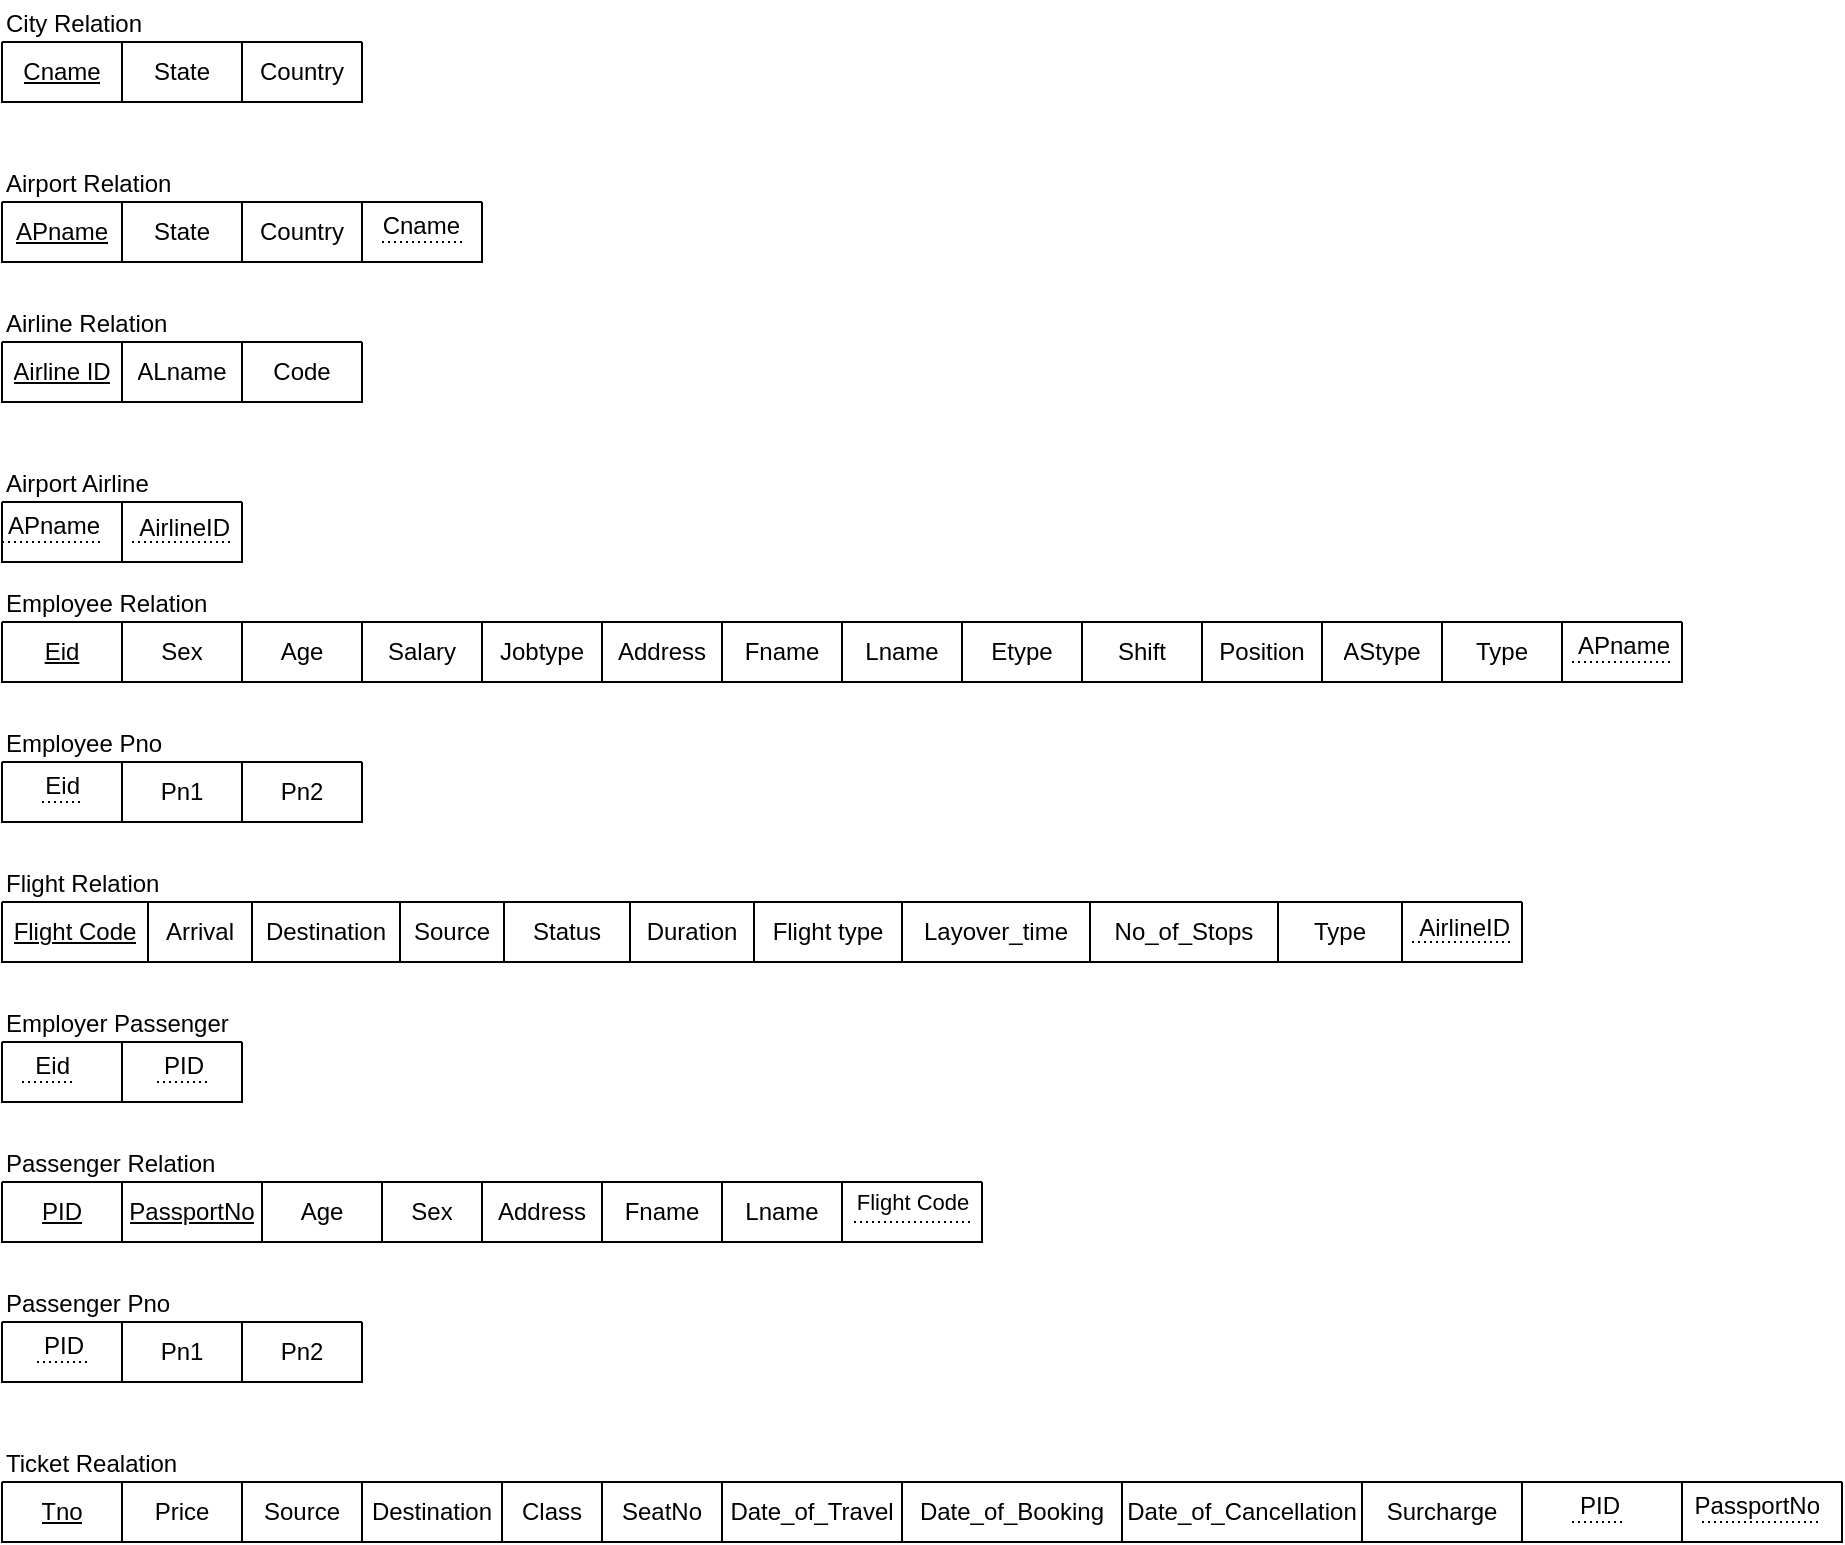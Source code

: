 <mxfile version="25.0.1">
  <diagram name="Page-1" id="RGT0UWQ2K8Zj7YAUgwGY">
    <mxGraphModel dx="787" dy="508" grid="1" gridSize="10" guides="1" tooltips="1" connect="1" arrows="1" fold="1" page="1" pageScale="1" pageWidth="1700" pageHeight="1100" math="0" shadow="0">
      <root>
        <mxCell id="0" />
        <mxCell id="1" parent="0" />
        <mxCell id="I8GjuqWo_tKD1h4LxUAl-1" value="City Relation" style="shape=table;startSize=20;container=1;collapsible=0;childLayout=tableLayout;align=left;strokeWidth=1;perimeterSpacing=0;arcSize=15;swimlaneHead=0;" parent="1" vertex="1">
          <mxGeometry x="40" y="40" width="180" height="50" as="geometry" />
        </mxCell>
        <mxCell id="I8GjuqWo_tKD1h4LxUAl-2" value="" style="shape=tableRow;horizontal=0;startSize=0;swimlaneHead=0;swimlaneBody=0;strokeColor=inherit;top=0;left=0;bottom=0;right=0;collapsible=0;dropTarget=0;fillColor=none;points=[[0,0.5],[1,0.5]];portConstraint=eastwest;" parent="I8GjuqWo_tKD1h4LxUAl-1" vertex="1">
          <mxGeometry y="20" width="180" height="30" as="geometry" />
        </mxCell>
        <mxCell id="I8GjuqWo_tKD1h4LxUAl-3" value="&lt;u&gt;Cname&lt;/u&gt;" style="shape=partialRectangle;html=1;whiteSpace=wrap;connectable=0;strokeColor=inherit;overflow=hidden;fillColor=none;top=0;left=0;bottom=0;right=0;pointerEvents=1;" parent="I8GjuqWo_tKD1h4LxUAl-2" vertex="1">
          <mxGeometry width="60" height="30" as="geometry">
            <mxRectangle width="60" height="30" as="alternateBounds" />
          </mxGeometry>
        </mxCell>
        <mxCell id="I8GjuqWo_tKD1h4LxUAl-4" value="State" style="shape=partialRectangle;html=1;whiteSpace=wrap;connectable=0;strokeColor=inherit;overflow=hidden;fillColor=none;top=0;left=0;bottom=0;right=0;pointerEvents=1;" parent="I8GjuqWo_tKD1h4LxUAl-2" vertex="1">
          <mxGeometry x="60" width="60" height="30" as="geometry">
            <mxRectangle width="60" height="30" as="alternateBounds" />
          </mxGeometry>
        </mxCell>
        <mxCell id="I8GjuqWo_tKD1h4LxUAl-5" value="Country" style="shape=partialRectangle;html=1;whiteSpace=wrap;connectable=0;strokeColor=inherit;overflow=hidden;fillColor=none;top=0;left=0;bottom=0;right=0;pointerEvents=1;" parent="I8GjuqWo_tKD1h4LxUAl-2" vertex="1">
          <mxGeometry x="120" width="60" height="30" as="geometry">
            <mxRectangle width="60" height="30" as="alternateBounds" />
          </mxGeometry>
        </mxCell>
        <mxCell id="I8GjuqWo_tKD1h4LxUAl-6" value="Airport Relation" style="shape=table;startSize=20;container=1;collapsible=0;childLayout=tableLayout;align=left;strokeWidth=1;perimeterSpacing=0;arcSize=15;swimlaneHead=0;" parent="1" vertex="1">
          <mxGeometry x="40" y="120" width="240" height="50" as="geometry" />
        </mxCell>
        <mxCell id="I8GjuqWo_tKD1h4LxUAl-7" value="" style="shape=tableRow;horizontal=0;startSize=0;swimlaneHead=0;swimlaneBody=0;strokeColor=inherit;top=0;left=0;bottom=0;right=0;collapsible=0;dropTarget=0;fillColor=none;points=[[0,0.5],[1,0.5]];portConstraint=eastwest;" parent="I8GjuqWo_tKD1h4LxUAl-6" vertex="1">
          <mxGeometry y="20" width="240" height="30" as="geometry" />
        </mxCell>
        <mxCell id="I8GjuqWo_tKD1h4LxUAl-8" value="&lt;u&gt;APname&lt;/u&gt;" style="shape=partialRectangle;html=1;whiteSpace=wrap;connectable=0;strokeColor=inherit;overflow=hidden;fillColor=none;top=0;left=0;bottom=0;right=0;pointerEvents=1;" parent="I8GjuqWo_tKD1h4LxUAl-7" vertex="1">
          <mxGeometry width="60" height="30" as="geometry">
            <mxRectangle width="60" height="30" as="alternateBounds" />
          </mxGeometry>
        </mxCell>
        <mxCell id="I8GjuqWo_tKD1h4LxUAl-9" value="State" style="shape=partialRectangle;html=1;whiteSpace=wrap;connectable=0;strokeColor=inherit;overflow=hidden;fillColor=none;top=0;left=0;bottom=0;right=0;pointerEvents=1;" parent="I8GjuqWo_tKD1h4LxUAl-7" vertex="1">
          <mxGeometry x="60" width="60" height="30" as="geometry">
            <mxRectangle width="60" height="30" as="alternateBounds" />
          </mxGeometry>
        </mxCell>
        <mxCell id="I8GjuqWo_tKD1h4LxUAl-10" value="Country" style="shape=partialRectangle;html=1;whiteSpace=wrap;connectable=0;strokeColor=inherit;overflow=hidden;fillColor=none;top=0;left=0;bottom=0;right=0;pointerEvents=1;" parent="I8GjuqWo_tKD1h4LxUAl-7" vertex="1">
          <mxGeometry x="120" width="60" height="30" as="geometry">
            <mxRectangle width="60" height="30" as="alternateBounds" />
          </mxGeometry>
        </mxCell>
        <mxCell id="I8GjuqWo_tKD1h4LxUAl-11" value="" style="shape=partialRectangle;html=1;whiteSpace=wrap;connectable=0;strokeColor=inherit;overflow=hidden;fillColor=none;top=0;left=0;bottom=0;right=0;pointerEvents=1;" parent="I8GjuqWo_tKD1h4LxUAl-7" vertex="1">
          <mxGeometry x="180" width="60" height="30" as="geometry">
            <mxRectangle width="60" height="30" as="alternateBounds" />
          </mxGeometry>
        </mxCell>
        <mxCell id="I8GjuqWo_tKD1h4LxUAl-21" value="Airline Relation" style="shape=table;startSize=20;container=1;collapsible=0;childLayout=tableLayout;align=left;strokeWidth=1;perimeterSpacing=0;arcSize=15;swimlaneHead=0;" parent="1" vertex="1">
          <mxGeometry x="40" y="190" width="180" height="50" as="geometry" />
        </mxCell>
        <mxCell id="I8GjuqWo_tKD1h4LxUAl-22" value="" style="shape=tableRow;horizontal=0;startSize=0;swimlaneHead=0;swimlaneBody=0;strokeColor=inherit;top=0;left=0;bottom=0;right=0;collapsible=0;dropTarget=0;fillColor=none;points=[[0,0.5],[1,0.5]];portConstraint=eastwest;" parent="I8GjuqWo_tKD1h4LxUAl-21" vertex="1">
          <mxGeometry y="20" width="180" height="30" as="geometry" />
        </mxCell>
        <mxCell id="I8GjuqWo_tKD1h4LxUAl-23" value="&lt;u&gt;Airline ID&lt;/u&gt;" style="shape=partialRectangle;html=1;whiteSpace=wrap;connectable=0;strokeColor=inherit;overflow=hidden;fillColor=none;top=0;left=0;bottom=0;right=0;pointerEvents=1;" parent="I8GjuqWo_tKD1h4LxUAl-22" vertex="1">
          <mxGeometry width="60" height="30" as="geometry">
            <mxRectangle width="60" height="30" as="alternateBounds" />
          </mxGeometry>
        </mxCell>
        <mxCell id="I8GjuqWo_tKD1h4LxUAl-24" value="ALname" style="shape=partialRectangle;html=1;whiteSpace=wrap;connectable=0;strokeColor=inherit;overflow=hidden;fillColor=none;top=0;left=0;bottom=0;right=0;pointerEvents=1;" parent="I8GjuqWo_tKD1h4LxUAl-22" vertex="1">
          <mxGeometry x="60" width="60" height="30" as="geometry">
            <mxRectangle width="60" height="30" as="alternateBounds" />
          </mxGeometry>
        </mxCell>
        <mxCell id="I8GjuqWo_tKD1h4LxUAl-25" value="Code" style="shape=partialRectangle;html=1;whiteSpace=wrap;connectable=0;strokeColor=inherit;overflow=hidden;fillColor=none;top=0;left=0;bottom=0;right=0;pointerEvents=1;" parent="I8GjuqWo_tKD1h4LxUAl-22" vertex="1">
          <mxGeometry x="120" width="60" height="30" as="geometry">
            <mxRectangle width="60" height="30" as="alternateBounds" />
          </mxGeometry>
        </mxCell>
        <mxCell id="I8GjuqWo_tKD1h4LxUAl-26" value="Employee Relation" style="shape=table;startSize=20;container=1;collapsible=0;childLayout=tableLayout;align=left;strokeWidth=1;perimeterSpacing=0;arcSize=15;swimlaneHead=0;" parent="1" vertex="1">
          <mxGeometry x="40" y="330" width="840" height="50" as="geometry" />
        </mxCell>
        <mxCell id="I8GjuqWo_tKD1h4LxUAl-27" value="" style="shape=tableRow;horizontal=0;startSize=0;swimlaneHead=0;swimlaneBody=0;strokeColor=inherit;top=0;left=0;bottom=0;right=0;collapsible=0;dropTarget=0;fillColor=none;points=[[0,0.5],[1,0.5]];portConstraint=eastwest;" parent="I8GjuqWo_tKD1h4LxUAl-26" vertex="1">
          <mxGeometry y="20" width="840" height="30" as="geometry" />
        </mxCell>
        <mxCell id="I8GjuqWo_tKD1h4LxUAl-28" value="&lt;u&gt;Eid&lt;/u&gt;" style="shape=partialRectangle;html=1;whiteSpace=wrap;connectable=0;strokeColor=inherit;overflow=hidden;fillColor=none;top=0;left=0;bottom=0;right=0;pointerEvents=1;" parent="I8GjuqWo_tKD1h4LxUAl-27" vertex="1">
          <mxGeometry width="60" height="30" as="geometry">
            <mxRectangle width="60" height="30" as="alternateBounds" />
          </mxGeometry>
        </mxCell>
        <mxCell id="I8GjuqWo_tKD1h4LxUAl-29" value="Sex" style="shape=partialRectangle;html=1;whiteSpace=wrap;connectable=0;strokeColor=inherit;overflow=hidden;fillColor=none;top=0;left=0;bottom=0;right=0;pointerEvents=1;" parent="I8GjuqWo_tKD1h4LxUAl-27" vertex="1">
          <mxGeometry x="60" width="60" height="30" as="geometry">
            <mxRectangle width="60" height="30" as="alternateBounds" />
          </mxGeometry>
        </mxCell>
        <mxCell id="I8GjuqWo_tKD1h4LxUAl-30" value="Age" style="shape=partialRectangle;html=1;whiteSpace=wrap;connectable=0;strokeColor=inherit;overflow=hidden;fillColor=none;top=0;left=0;bottom=0;right=0;pointerEvents=1;" parent="I8GjuqWo_tKD1h4LxUAl-27" vertex="1">
          <mxGeometry x="120" width="60" height="30" as="geometry">
            <mxRectangle width="60" height="30" as="alternateBounds" />
          </mxGeometry>
        </mxCell>
        <mxCell id="I8GjuqWo_tKD1h4LxUAl-31" value="Salary" style="shape=partialRectangle;html=1;whiteSpace=wrap;connectable=0;strokeColor=inherit;overflow=hidden;fillColor=none;top=0;left=0;bottom=0;right=0;pointerEvents=1;" parent="I8GjuqWo_tKD1h4LxUAl-27" vertex="1">
          <mxGeometry x="180" width="60" height="30" as="geometry">
            <mxRectangle width="60" height="30" as="alternateBounds" />
          </mxGeometry>
        </mxCell>
        <mxCell id="I8GjuqWo_tKD1h4LxUAl-32" value="Jobtype" style="shape=partialRectangle;html=1;whiteSpace=wrap;connectable=0;strokeColor=inherit;overflow=hidden;fillColor=none;top=0;left=0;bottom=0;right=0;pointerEvents=1;" parent="I8GjuqWo_tKD1h4LxUAl-27" vertex="1">
          <mxGeometry x="240" width="60" height="30" as="geometry">
            <mxRectangle width="60" height="30" as="alternateBounds" />
          </mxGeometry>
        </mxCell>
        <mxCell id="I8GjuqWo_tKD1h4LxUAl-33" value="Address" style="shape=partialRectangle;html=1;whiteSpace=wrap;connectable=0;strokeColor=inherit;overflow=hidden;fillColor=none;top=0;left=0;bottom=0;right=0;pointerEvents=1;" parent="I8GjuqWo_tKD1h4LxUAl-27" vertex="1">
          <mxGeometry x="300" width="60" height="30" as="geometry">
            <mxRectangle width="60" height="30" as="alternateBounds" />
          </mxGeometry>
        </mxCell>
        <mxCell id="I8GjuqWo_tKD1h4LxUAl-34" value="Fname" style="shape=partialRectangle;html=1;whiteSpace=wrap;connectable=0;strokeColor=inherit;overflow=hidden;fillColor=none;top=0;left=0;bottom=0;right=0;pointerEvents=1;" parent="I8GjuqWo_tKD1h4LxUAl-27" vertex="1">
          <mxGeometry x="360" width="60" height="30" as="geometry">
            <mxRectangle width="60" height="30" as="alternateBounds" />
          </mxGeometry>
        </mxCell>
        <mxCell id="I8GjuqWo_tKD1h4LxUAl-35" value="Lname" style="shape=partialRectangle;html=1;whiteSpace=wrap;connectable=0;strokeColor=inherit;overflow=hidden;fillColor=none;top=0;left=0;bottom=0;right=0;pointerEvents=1;" parent="I8GjuqWo_tKD1h4LxUAl-27" vertex="1">
          <mxGeometry x="420" width="60" height="30" as="geometry">
            <mxRectangle width="60" height="30" as="alternateBounds" />
          </mxGeometry>
        </mxCell>
        <mxCell id="I8GjuqWo_tKD1h4LxUAl-36" value="Etype" style="shape=partialRectangle;html=1;whiteSpace=wrap;connectable=0;strokeColor=inherit;overflow=hidden;fillColor=none;top=0;left=0;bottom=0;right=0;pointerEvents=1;" parent="I8GjuqWo_tKD1h4LxUAl-27" vertex="1">
          <mxGeometry x="480" width="60" height="30" as="geometry">
            <mxRectangle width="60" height="30" as="alternateBounds" />
          </mxGeometry>
        </mxCell>
        <mxCell id="I8GjuqWo_tKD1h4LxUAl-37" value="Shift" style="shape=partialRectangle;html=1;whiteSpace=wrap;connectable=0;strokeColor=inherit;overflow=hidden;fillColor=none;top=0;left=0;bottom=0;right=0;pointerEvents=1;" parent="I8GjuqWo_tKD1h4LxUAl-27" vertex="1">
          <mxGeometry x="540" width="60" height="30" as="geometry">
            <mxRectangle width="60" height="30" as="alternateBounds" />
          </mxGeometry>
        </mxCell>
        <mxCell id="I8GjuqWo_tKD1h4LxUAl-38" value="Position" style="shape=partialRectangle;html=1;whiteSpace=wrap;connectable=0;strokeColor=inherit;overflow=hidden;fillColor=none;top=0;left=0;bottom=0;right=0;pointerEvents=1;" parent="I8GjuqWo_tKD1h4LxUAl-27" vertex="1">
          <mxGeometry x="600" width="60" height="30" as="geometry">
            <mxRectangle width="60" height="30" as="alternateBounds" />
          </mxGeometry>
        </mxCell>
        <mxCell id="I8GjuqWo_tKD1h4LxUAl-39" value="AStype" style="shape=partialRectangle;html=1;whiteSpace=wrap;connectable=0;strokeColor=inherit;overflow=hidden;fillColor=none;top=0;left=0;bottom=0;right=0;pointerEvents=1;" parent="I8GjuqWo_tKD1h4LxUAl-27" vertex="1">
          <mxGeometry x="660" width="60" height="30" as="geometry">
            <mxRectangle width="60" height="30" as="alternateBounds" />
          </mxGeometry>
        </mxCell>
        <mxCell id="I8GjuqWo_tKD1h4LxUAl-40" value="Type" style="shape=partialRectangle;html=1;whiteSpace=wrap;connectable=0;strokeColor=inherit;overflow=hidden;fillColor=none;top=0;left=0;bottom=0;right=0;pointerEvents=1;" parent="I8GjuqWo_tKD1h4LxUAl-27" vertex="1">
          <mxGeometry x="720" width="60" height="30" as="geometry">
            <mxRectangle width="60" height="30" as="alternateBounds" />
          </mxGeometry>
        </mxCell>
        <mxCell id="I8GjuqWo_tKD1h4LxUAl-41" value="" style="shape=partialRectangle;html=1;whiteSpace=wrap;connectable=0;strokeColor=inherit;overflow=hidden;fillColor=none;top=0;left=0;bottom=0;right=0;pointerEvents=1;" parent="I8GjuqWo_tKD1h4LxUAl-27" vertex="1">
          <mxGeometry x="780" width="60" height="30" as="geometry">
            <mxRectangle width="60" height="30" as="alternateBounds" />
          </mxGeometry>
        </mxCell>
        <mxCell id="I8GjuqWo_tKD1h4LxUAl-42" value="Employee Pno" style="shape=table;startSize=20;container=1;collapsible=0;childLayout=tableLayout;align=left;strokeWidth=1;perimeterSpacing=0;arcSize=15;swimlaneHead=0;" parent="1" vertex="1">
          <mxGeometry x="40" y="400" width="180" height="50" as="geometry" />
        </mxCell>
        <mxCell id="I8GjuqWo_tKD1h4LxUAl-43" value="" style="shape=tableRow;horizontal=0;startSize=0;swimlaneHead=0;swimlaneBody=0;strokeColor=inherit;top=0;left=0;bottom=0;right=0;collapsible=0;dropTarget=0;fillColor=none;points=[[0,0.5],[1,0.5]];portConstraint=eastwest;" parent="I8GjuqWo_tKD1h4LxUAl-42" vertex="1">
          <mxGeometry y="20" width="180" height="30" as="geometry" />
        </mxCell>
        <mxCell id="I8GjuqWo_tKD1h4LxUAl-44" value="" style="shape=partialRectangle;html=1;whiteSpace=wrap;connectable=0;strokeColor=inherit;overflow=hidden;fillColor=none;top=0;left=0;bottom=0;right=0;pointerEvents=1;" parent="I8GjuqWo_tKD1h4LxUAl-43" vertex="1">
          <mxGeometry width="60" height="30" as="geometry">
            <mxRectangle width="60" height="30" as="alternateBounds" />
          </mxGeometry>
        </mxCell>
        <mxCell id="I8GjuqWo_tKD1h4LxUAl-45" value="Pn1" style="shape=partialRectangle;html=1;whiteSpace=wrap;connectable=0;strokeColor=inherit;overflow=hidden;fillColor=none;top=0;left=0;bottom=0;right=0;pointerEvents=1;" parent="I8GjuqWo_tKD1h4LxUAl-43" vertex="1">
          <mxGeometry x="60" width="60" height="30" as="geometry">
            <mxRectangle width="60" height="30" as="alternateBounds" />
          </mxGeometry>
        </mxCell>
        <mxCell id="I8GjuqWo_tKD1h4LxUAl-46" value="Pn2" style="shape=partialRectangle;html=1;whiteSpace=wrap;connectable=0;strokeColor=inherit;overflow=hidden;fillColor=none;top=0;left=0;bottom=0;right=0;pointerEvents=1;" parent="I8GjuqWo_tKD1h4LxUAl-43" vertex="1">
          <mxGeometry x="120" width="60" height="30" as="geometry">
            <mxRectangle width="60" height="30" as="alternateBounds" />
          </mxGeometry>
        </mxCell>
        <mxCell id="I8GjuqWo_tKD1h4LxUAl-47" value="Flight Relation" style="shape=table;startSize=20;container=1;collapsible=0;childLayout=tableLayout;align=left;strokeWidth=1;perimeterSpacing=0;arcSize=15;swimlaneHead=0;" parent="1" vertex="1">
          <mxGeometry x="40" y="470" width="760" height="50" as="geometry" />
        </mxCell>
        <mxCell id="I8GjuqWo_tKD1h4LxUAl-48" value="" style="shape=tableRow;horizontal=0;startSize=0;swimlaneHead=0;swimlaneBody=0;strokeColor=inherit;top=0;left=0;bottom=0;right=0;collapsible=0;dropTarget=0;fillColor=none;points=[[0,0.5],[1,0.5]];portConstraint=eastwest;" parent="I8GjuqWo_tKD1h4LxUAl-47" vertex="1">
          <mxGeometry y="20" width="760" height="30" as="geometry" />
        </mxCell>
        <mxCell id="I8GjuqWo_tKD1h4LxUAl-49" value="&lt;u&gt;Flight Code&lt;/u&gt;" style="shape=partialRectangle;html=1;whiteSpace=wrap;connectable=0;strokeColor=inherit;overflow=hidden;fillColor=none;top=0;left=0;bottom=0;right=0;pointerEvents=1;" parent="I8GjuqWo_tKD1h4LxUAl-48" vertex="1">
          <mxGeometry width="73" height="30" as="geometry">
            <mxRectangle width="73" height="30" as="alternateBounds" />
          </mxGeometry>
        </mxCell>
        <mxCell id="I8GjuqWo_tKD1h4LxUAl-50" value="Arrival" style="shape=partialRectangle;html=1;whiteSpace=wrap;connectable=0;strokeColor=inherit;overflow=hidden;fillColor=none;top=0;left=0;bottom=0;right=0;pointerEvents=1;" parent="I8GjuqWo_tKD1h4LxUAl-48" vertex="1">
          <mxGeometry x="73" width="52" height="30" as="geometry">
            <mxRectangle width="52" height="30" as="alternateBounds" />
          </mxGeometry>
        </mxCell>
        <mxCell id="I8GjuqWo_tKD1h4LxUAl-51" value="Destination" style="shape=partialRectangle;html=1;whiteSpace=wrap;connectable=0;strokeColor=inherit;overflow=hidden;fillColor=none;top=0;left=0;bottom=0;right=0;pointerEvents=1;" parent="I8GjuqWo_tKD1h4LxUAl-48" vertex="1">
          <mxGeometry x="125" width="74" height="30" as="geometry">
            <mxRectangle width="74" height="30" as="alternateBounds" />
          </mxGeometry>
        </mxCell>
        <mxCell id="I8GjuqWo_tKD1h4LxUAl-52" value="Source" style="shape=partialRectangle;html=1;whiteSpace=wrap;connectable=0;strokeColor=inherit;overflow=hidden;fillColor=none;top=0;left=0;bottom=0;right=0;pointerEvents=1;" parent="I8GjuqWo_tKD1h4LxUAl-48" vertex="1">
          <mxGeometry x="199" width="52" height="30" as="geometry">
            <mxRectangle width="52" height="30" as="alternateBounds" />
          </mxGeometry>
        </mxCell>
        <mxCell id="I8GjuqWo_tKD1h4LxUAl-53" value="Status" style="shape=partialRectangle;html=1;whiteSpace=wrap;connectable=0;strokeColor=inherit;overflow=hidden;fillColor=none;top=0;left=0;bottom=0;right=0;pointerEvents=1;" parent="I8GjuqWo_tKD1h4LxUAl-48" vertex="1">
          <mxGeometry x="251" width="63" height="30" as="geometry">
            <mxRectangle width="63" height="30" as="alternateBounds" />
          </mxGeometry>
        </mxCell>
        <mxCell id="I8GjuqWo_tKD1h4LxUAl-54" value="Duration" style="shape=partialRectangle;html=1;whiteSpace=wrap;connectable=0;strokeColor=inherit;overflow=hidden;fillColor=none;top=0;left=0;bottom=0;right=0;pointerEvents=1;" parent="I8GjuqWo_tKD1h4LxUAl-48" vertex="1">
          <mxGeometry x="314" width="62" height="30" as="geometry">
            <mxRectangle width="62" height="30" as="alternateBounds" />
          </mxGeometry>
        </mxCell>
        <mxCell id="I8GjuqWo_tKD1h4LxUAl-55" value="Flight type" style="shape=partialRectangle;html=1;whiteSpace=wrap;connectable=0;strokeColor=inherit;overflow=hidden;fillColor=none;top=0;left=0;bottom=0;right=0;pointerEvents=1;" parent="I8GjuqWo_tKD1h4LxUAl-48" vertex="1">
          <mxGeometry x="376" width="74" height="30" as="geometry">
            <mxRectangle width="74" height="30" as="alternateBounds" />
          </mxGeometry>
        </mxCell>
        <mxCell id="I8GjuqWo_tKD1h4LxUAl-56" value="Layover_time" style="shape=partialRectangle;html=1;whiteSpace=wrap;connectable=0;strokeColor=inherit;overflow=hidden;fillColor=none;top=0;left=0;bottom=0;right=0;pointerEvents=1;" parent="I8GjuqWo_tKD1h4LxUAl-48" vertex="1">
          <mxGeometry x="450" width="94" height="30" as="geometry">
            <mxRectangle width="94" height="30" as="alternateBounds" />
          </mxGeometry>
        </mxCell>
        <mxCell id="I8GjuqWo_tKD1h4LxUAl-57" value="No_of_Stops" style="shape=partialRectangle;html=1;whiteSpace=wrap;connectable=0;strokeColor=inherit;overflow=hidden;fillColor=none;top=0;left=0;bottom=0;right=0;pointerEvents=1;" parent="I8GjuqWo_tKD1h4LxUAl-48" vertex="1">
          <mxGeometry x="544" width="94" height="30" as="geometry">
            <mxRectangle width="94" height="30" as="alternateBounds" />
          </mxGeometry>
        </mxCell>
        <mxCell id="I8GjuqWo_tKD1h4LxUAl-58" value="Type" style="shape=partialRectangle;html=1;whiteSpace=wrap;connectable=0;strokeColor=inherit;overflow=hidden;fillColor=none;top=0;left=0;bottom=0;right=0;pointerEvents=1;" parent="I8GjuqWo_tKD1h4LxUAl-48" vertex="1">
          <mxGeometry x="638" width="62" height="30" as="geometry">
            <mxRectangle width="62" height="30" as="alternateBounds" />
          </mxGeometry>
        </mxCell>
        <mxCell id="I8GjuqWo_tKD1h4LxUAl-59" value="" style="shape=partialRectangle;html=1;whiteSpace=wrap;connectable=0;strokeColor=inherit;overflow=hidden;fillColor=none;top=0;left=0;bottom=0;right=0;pointerEvents=1;" parent="I8GjuqWo_tKD1h4LxUAl-48" vertex="1">
          <mxGeometry x="700" width="60" height="30" as="geometry">
            <mxRectangle width="60" height="30" as="alternateBounds" />
          </mxGeometry>
        </mxCell>
        <mxCell id="I8GjuqWo_tKD1h4LxUAl-66" value="Employer Passenger" style="shape=table;startSize=20;container=1;collapsible=0;childLayout=tableLayout;align=left;strokeWidth=1;perimeterSpacing=0;arcSize=15;swimlaneHead=0;" parent="1" vertex="1">
          <mxGeometry x="40" y="540" width="120" height="50" as="geometry" />
        </mxCell>
        <mxCell id="I8GjuqWo_tKD1h4LxUAl-67" value="" style="shape=tableRow;horizontal=0;startSize=0;swimlaneHead=0;swimlaneBody=0;strokeColor=inherit;top=0;left=0;bottom=0;right=0;collapsible=0;dropTarget=0;fillColor=none;points=[[0,0.5],[1,0.5]];portConstraint=eastwest;" parent="I8GjuqWo_tKD1h4LxUAl-66" vertex="1">
          <mxGeometry y="20" width="120" height="30" as="geometry" />
        </mxCell>
        <mxCell id="I8GjuqWo_tKD1h4LxUAl-68" value="" style="shape=partialRectangle;html=1;whiteSpace=wrap;connectable=0;strokeColor=inherit;overflow=hidden;fillColor=none;top=0;left=0;bottom=0;right=0;pointerEvents=1;" parent="I8GjuqWo_tKD1h4LxUAl-67" vertex="1">
          <mxGeometry width="60" height="30" as="geometry">
            <mxRectangle width="60" height="30" as="alternateBounds" />
          </mxGeometry>
        </mxCell>
        <mxCell id="I8GjuqWo_tKD1h4LxUAl-69" value="" style="shape=partialRectangle;html=1;whiteSpace=wrap;connectable=0;strokeColor=inherit;overflow=hidden;fillColor=none;top=0;left=0;bottom=0;right=0;pointerEvents=1;" parent="I8GjuqWo_tKD1h4LxUAl-67" vertex="1">
          <mxGeometry x="60" width="60" height="30" as="geometry">
            <mxRectangle width="60" height="30" as="alternateBounds" />
          </mxGeometry>
        </mxCell>
        <mxCell id="I8GjuqWo_tKD1h4LxUAl-70" value="Passenger Relation" style="shape=table;startSize=20;container=1;collapsible=0;childLayout=tableLayout;align=left;strokeWidth=1;perimeterSpacing=0;arcSize=15;swimlaneHead=0;" parent="1" vertex="1">
          <mxGeometry x="40" y="610" width="490" height="50" as="geometry" />
        </mxCell>
        <mxCell id="I8GjuqWo_tKD1h4LxUAl-71" value="" style="shape=tableRow;horizontal=0;startSize=0;swimlaneHead=0;swimlaneBody=0;strokeColor=inherit;top=0;left=0;bottom=0;right=0;collapsible=0;dropTarget=0;fillColor=none;points=[[0,0.5],[1,0.5]];portConstraint=eastwest;" parent="I8GjuqWo_tKD1h4LxUAl-70" vertex="1">
          <mxGeometry y="20" width="490" height="30" as="geometry" />
        </mxCell>
        <mxCell id="I8GjuqWo_tKD1h4LxUAl-72" value="&lt;u&gt;PID&lt;/u&gt;" style="shape=partialRectangle;html=1;whiteSpace=wrap;connectable=0;strokeColor=inherit;overflow=hidden;fillColor=none;top=0;left=0;bottom=0;right=0;pointerEvents=1;" parent="I8GjuqWo_tKD1h4LxUAl-71" vertex="1">
          <mxGeometry width="60" height="30" as="geometry">
            <mxRectangle width="60" height="30" as="alternateBounds" />
          </mxGeometry>
        </mxCell>
        <mxCell id="I8GjuqWo_tKD1h4LxUAl-73" value="&lt;u&gt;PassportNo&lt;/u&gt;" style="shape=partialRectangle;html=1;whiteSpace=wrap;connectable=0;strokeColor=inherit;overflow=hidden;fillColor=none;top=0;left=0;bottom=0;right=0;pointerEvents=1;" parent="I8GjuqWo_tKD1h4LxUAl-71" vertex="1">
          <mxGeometry x="60" width="70" height="30" as="geometry">
            <mxRectangle width="70" height="30" as="alternateBounds" />
          </mxGeometry>
        </mxCell>
        <mxCell id="I8GjuqWo_tKD1h4LxUAl-74" value="Age" style="shape=partialRectangle;html=1;whiteSpace=wrap;connectable=0;strokeColor=inherit;overflow=hidden;fillColor=none;top=0;left=0;bottom=0;right=0;pointerEvents=1;" parent="I8GjuqWo_tKD1h4LxUAl-71" vertex="1">
          <mxGeometry x="130" width="60" height="30" as="geometry">
            <mxRectangle width="60" height="30" as="alternateBounds" />
          </mxGeometry>
        </mxCell>
        <mxCell id="I8GjuqWo_tKD1h4LxUAl-75" value="Sex" style="shape=partialRectangle;html=1;whiteSpace=wrap;connectable=0;strokeColor=inherit;overflow=hidden;fillColor=none;top=0;left=0;bottom=0;right=0;pointerEvents=1;" parent="I8GjuqWo_tKD1h4LxUAl-71" vertex="1">
          <mxGeometry x="190" width="50" height="30" as="geometry">
            <mxRectangle width="50" height="30" as="alternateBounds" />
          </mxGeometry>
        </mxCell>
        <mxCell id="I8GjuqWo_tKD1h4LxUAl-76" value="Address" style="shape=partialRectangle;html=1;whiteSpace=wrap;connectable=0;strokeColor=inherit;overflow=hidden;fillColor=none;top=0;left=0;bottom=0;right=0;pointerEvents=1;" parent="I8GjuqWo_tKD1h4LxUAl-71" vertex="1">
          <mxGeometry x="240" width="60" height="30" as="geometry">
            <mxRectangle width="60" height="30" as="alternateBounds" />
          </mxGeometry>
        </mxCell>
        <mxCell id="I8GjuqWo_tKD1h4LxUAl-77" value="Fname" style="shape=partialRectangle;html=1;whiteSpace=wrap;connectable=0;strokeColor=inherit;overflow=hidden;fillColor=none;top=0;left=0;bottom=0;right=0;pointerEvents=1;" parent="I8GjuqWo_tKD1h4LxUAl-71" vertex="1">
          <mxGeometry x="300" width="60" height="30" as="geometry">
            <mxRectangle width="60" height="30" as="alternateBounds" />
          </mxGeometry>
        </mxCell>
        <mxCell id="I8GjuqWo_tKD1h4LxUAl-78" value="Lname" style="shape=partialRectangle;html=1;whiteSpace=wrap;connectable=0;strokeColor=inherit;overflow=hidden;fillColor=none;top=0;left=0;bottom=0;right=0;pointerEvents=1;" parent="I8GjuqWo_tKD1h4LxUAl-71" vertex="1">
          <mxGeometry x="360" width="60" height="30" as="geometry">
            <mxRectangle width="60" height="30" as="alternateBounds" />
          </mxGeometry>
        </mxCell>
        <mxCell id="I8GjuqWo_tKD1h4LxUAl-79" style="shape=partialRectangle;html=1;whiteSpace=wrap;connectable=0;strokeColor=inherit;overflow=hidden;fillColor=none;top=0;left=0;bottom=0;right=0;pointerEvents=1;" parent="I8GjuqWo_tKD1h4LxUAl-71" vertex="1">
          <mxGeometry x="420" width="70" height="30" as="geometry">
            <mxRectangle width="70" height="30" as="alternateBounds" />
          </mxGeometry>
        </mxCell>
        <mxCell id="I8GjuqWo_tKD1h4LxUAl-80" value="Passenger Pno" style="shape=table;startSize=20;container=1;collapsible=0;childLayout=tableLayout;align=left;strokeWidth=1;perimeterSpacing=0;arcSize=15;swimlaneHead=0;" parent="1" vertex="1">
          <mxGeometry x="40" y="680" width="180" height="50" as="geometry" />
        </mxCell>
        <mxCell id="I8GjuqWo_tKD1h4LxUAl-81" value="" style="shape=tableRow;horizontal=0;startSize=0;swimlaneHead=0;swimlaneBody=0;strokeColor=inherit;top=0;left=0;bottom=0;right=0;collapsible=0;dropTarget=0;fillColor=none;points=[[0,0.5],[1,0.5]];portConstraint=eastwest;" parent="I8GjuqWo_tKD1h4LxUAl-80" vertex="1">
          <mxGeometry y="20" width="180" height="30" as="geometry" />
        </mxCell>
        <mxCell id="I8GjuqWo_tKD1h4LxUAl-82" value="" style="shape=partialRectangle;html=1;whiteSpace=wrap;connectable=0;strokeColor=inherit;overflow=hidden;fillColor=none;top=0;left=0;bottom=0;right=0;pointerEvents=1;" parent="I8GjuqWo_tKD1h4LxUAl-81" vertex="1">
          <mxGeometry width="60" height="30" as="geometry">
            <mxRectangle width="60" height="30" as="alternateBounds" />
          </mxGeometry>
        </mxCell>
        <mxCell id="I8GjuqWo_tKD1h4LxUAl-83" value="Pn1" style="shape=partialRectangle;html=1;whiteSpace=wrap;connectable=0;strokeColor=inherit;overflow=hidden;fillColor=none;top=0;left=0;bottom=0;right=0;pointerEvents=1;" parent="I8GjuqWo_tKD1h4LxUAl-81" vertex="1">
          <mxGeometry x="60" width="60" height="30" as="geometry">
            <mxRectangle width="60" height="30" as="alternateBounds" />
          </mxGeometry>
        </mxCell>
        <mxCell id="I8GjuqWo_tKD1h4LxUAl-84" value="Pn2" style="shape=partialRectangle;html=1;whiteSpace=wrap;connectable=0;strokeColor=inherit;overflow=hidden;fillColor=none;top=0;left=0;bottom=0;right=0;pointerEvents=1;" parent="I8GjuqWo_tKD1h4LxUAl-81" vertex="1">
          <mxGeometry x="120" width="60" height="30" as="geometry">
            <mxRectangle width="60" height="30" as="alternateBounds" />
          </mxGeometry>
        </mxCell>
        <mxCell id="I8GjuqWo_tKD1h4LxUAl-85" value="Ticket Realation" style="shape=table;startSize=20;container=1;collapsible=0;childLayout=tableLayout;align=left;strokeWidth=1;perimeterSpacing=0;arcSize=15;swimlaneHead=0;" parent="1" vertex="1">
          <mxGeometry x="40" y="760" width="920" height="50" as="geometry" />
        </mxCell>
        <mxCell id="I8GjuqWo_tKD1h4LxUAl-86" value="" style="shape=tableRow;horizontal=0;startSize=0;swimlaneHead=0;swimlaneBody=0;strokeColor=inherit;top=0;left=0;bottom=0;right=0;collapsible=0;dropTarget=0;fillColor=none;points=[[0,0.5],[1,0.5]];portConstraint=eastwest;" parent="I8GjuqWo_tKD1h4LxUAl-85" vertex="1">
          <mxGeometry y="20" width="920" height="30" as="geometry" />
        </mxCell>
        <mxCell id="I8GjuqWo_tKD1h4LxUAl-87" value="&lt;u&gt;Tno&lt;/u&gt;" style="shape=partialRectangle;html=1;whiteSpace=wrap;connectable=0;strokeColor=inherit;overflow=hidden;fillColor=none;top=0;left=0;bottom=0;right=0;pointerEvents=1;" parent="I8GjuqWo_tKD1h4LxUAl-86" vertex="1">
          <mxGeometry width="60" height="30" as="geometry">
            <mxRectangle width="60" height="30" as="alternateBounds" />
          </mxGeometry>
        </mxCell>
        <mxCell id="I8GjuqWo_tKD1h4LxUAl-88" value="Price" style="shape=partialRectangle;html=1;whiteSpace=wrap;connectable=0;strokeColor=inherit;overflow=hidden;fillColor=none;top=0;left=0;bottom=0;right=0;pointerEvents=1;" parent="I8GjuqWo_tKD1h4LxUAl-86" vertex="1">
          <mxGeometry x="60" width="60" height="30" as="geometry">
            <mxRectangle width="60" height="30" as="alternateBounds" />
          </mxGeometry>
        </mxCell>
        <mxCell id="I8GjuqWo_tKD1h4LxUAl-89" value="Source" style="shape=partialRectangle;html=1;whiteSpace=wrap;connectable=0;strokeColor=inherit;overflow=hidden;fillColor=none;top=0;left=0;bottom=0;right=0;pointerEvents=1;" parent="I8GjuqWo_tKD1h4LxUAl-86" vertex="1">
          <mxGeometry x="120" width="60" height="30" as="geometry">
            <mxRectangle width="60" height="30" as="alternateBounds" />
          </mxGeometry>
        </mxCell>
        <mxCell id="I8GjuqWo_tKD1h4LxUAl-90" value="Destination" style="shape=partialRectangle;html=1;whiteSpace=wrap;connectable=0;strokeColor=inherit;overflow=hidden;fillColor=none;top=0;left=0;bottom=0;right=0;pointerEvents=1;" parent="I8GjuqWo_tKD1h4LxUAl-86" vertex="1">
          <mxGeometry x="180" width="70" height="30" as="geometry">
            <mxRectangle width="70" height="30" as="alternateBounds" />
          </mxGeometry>
        </mxCell>
        <mxCell id="I8GjuqWo_tKD1h4LxUAl-91" value="Class" style="shape=partialRectangle;html=1;whiteSpace=wrap;connectable=0;strokeColor=inherit;overflow=hidden;fillColor=none;top=0;left=0;bottom=0;right=0;pointerEvents=1;" parent="I8GjuqWo_tKD1h4LxUAl-86" vertex="1">
          <mxGeometry x="250" width="50" height="30" as="geometry">
            <mxRectangle width="50" height="30" as="alternateBounds" />
          </mxGeometry>
        </mxCell>
        <mxCell id="I8GjuqWo_tKD1h4LxUAl-92" value="SeatNo" style="shape=partialRectangle;html=1;whiteSpace=wrap;connectable=0;strokeColor=inherit;overflow=hidden;fillColor=none;top=0;left=0;bottom=0;right=0;pointerEvents=1;" parent="I8GjuqWo_tKD1h4LxUAl-86" vertex="1">
          <mxGeometry x="300" width="60" height="30" as="geometry">
            <mxRectangle width="60" height="30" as="alternateBounds" />
          </mxGeometry>
        </mxCell>
        <mxCell id="I8GjuqWo_tKD1h4LxUAl-93" value="Date_of_Travel" style="shape=partialRectangle;html=1;whiteSpace=wrap;connectable=0;strokeColor=inherit;overflow=hidden;fillColor=none;top=0;left=0;bottom=0;right=0;pointerEvents=1;" parent="I8GjuqWo_tKD1h4LxUAl-86" vertex="1">
          <mxGeometry x="360" width="90" height="30" as="geometry">
            <mxRectangle width="90" height="30" as="alternateBounds" />
          </mxGeometry>
        </mxCell>
        <mxCell id="I8GjuqWo_tKD1h4LxUAl-94" value="Date_of_Booking" style="shape=partialRectangle;html=1;whiteSpace=wrap;connectable=0;strokeColor=inherit;overflow=hidden;fillColor=none;top=0;left=0;bottom=0;right=0;pointerEvents=1;" parent="I8GjuqWo_tKD1h4LxUAl-86" vertex="1">
          <mxGeometry x="450" width="110" height="30" as="geometry">
            <mxRectangle width="110" height="30" as="alternateBounds" />
          </mxGeometry>
        </mxCell>
        <mxCell id="I8GjuqWo_tKD1h4LxUAl-95" value="Date_of_Cancellation" style="shape=partialRectangle;html=1;whiteSpace=wrap;connectable=0;strokeColor=inherit;overflow=hidden;fillColor=none;top=0;left=0;bottom=0;right=0;pointerEvents=1;" parent="I8GjuqWo_tKD1h4LxUAl-86" vertex="1">
          <mxGeometry x="560" width="120" height="30" as="geometry">
            <mxRectangle width="120" height="30" as="alternateBounds" />
          </mxGeometry>
        </mxCell>
        <mxCell id="I8GjuqWo_tKD1h4LxUAl-96" value="Surcharge" style="shape=partialRectangle;html=1;whiteSpace=wrap;connectable=0;strokeColor=inherit;overflow=hidden;fillColor=none;top=0;left=0;bottom=0;right=0;pointerEvents=1;" parent="I8GjuqWo_tKD1h4LxUAl-86" vertex="1">
          <mxGeometry x="680" width="80" height="30" as="geometry">
            <mxRectangle width="80" height="30" as="alternateBounds" />
          </mxGeometry>
        </mxCell>
        <mxCell id="I8GjuqWo_tKD1h4LxUAl-284" style="shape=partialRectangle;html=1;whiteSpace=wrap;connectable=0;strokeColor=inherit;overflow=hidden;fillColor=none;top=0;left=0;bottom=0;right=0;pointerEvents=1;" parent="I8GjuqWo_tKD1h4LxUAl-86" vertex="1">
          <mxGeometry x="760" width="80" height="30" as="geometry">
            <mxRectangle width="80" height="30" as="alternateBounds" />
          </mxGeometry>
        </mxCell>
        <mxCell id="I8GjuqWo_tKD1h4LxUAl-283" style="shape=partialRectangle;html=1;whiteSpace=wrap;connectable=0;strokeColor=inherit;overflow=hidden;fillColor=none;top=0;left=0;bottom=0;right=0;pointerEvents=1;" parent="I8GjuqWo_tKD1h4LxUAl-86" vertex="1">
          <mxGeometry x="840" width="80" height="30" as="geometry">
            <mxRectangle width="80" height="30" as="alternateBounds" />
          </mxGeometry>
        </mxCell>
        <mxCell id="I8GjuqWo_tKD1h4LxUAl-97" value="Airport Airline" style="shape=table;startSize=20;container=1;collapsible=0;childLayout=tableLayout;align=left;strokeWidth=1;perimeterSpacing=0;arcSize=15;swimlaneHead=0;" parent="1" vertex="1">
          <mxGeometry x="40" y="270" width="120" height="50" as="geometry" />
        </mxCell>
        <mxCell id="I8GjuqWo_tKD1h4LxUAl-171" value="" style="shape=tableRow;horizontal=0;startSize=0;swimlaneHead=0;swimlaneBody=0;strokeColor=inherit;top=0;left=0;bottom=0;right=0;collapsible=0;dropTarget=0;fillColor=none;points=[[0,0.5],[1,0.5]];portConstraint=eastwest;" parent="I8GjuqWo_tKD1h4LxUAl-97" vertex="1">
          <mxGeometry y="20" width="120" height="30" as="geometry" />
        </mxCell>
        <mxCell id="I8GjuqWo_tKD1h4LxUAl-172" value="&lt;br&gt;&lt;p class=&quot;MsoNormal&quot;&gt;&lt;u&gt;&lt;/u&gt;&lt;/p&gt;" style="shape=partialRectangle;html=1;whiteSpace=wrap;connectable=0;strokeColor=inherit;overflow=hidden;fillColor=none;top=0;left=0;bottom=0;right=0;pointerEvents=1;" parent="I8GjuqWo_tKD1h4LxUAl-171" vertex="1">
          <mxGeometry width="60" height="30" as="geometry">
            <mxRectangle width="60" height="30" as="alternateBounds" />
          </mxGeometry>
        </mxCell>
        <mxCell id="I8GjuqWo_tKD1h4LxUAl-173" value="&lt;p class=&quot;MsoNormal&quot;&gt;&lt;br&gt;&lt;/p&gt;" style="shape=partialRectangle;html=1;whiteSpace=wrap;connectable=0;strokeColor=inherit;overflow=hidden;fillColor=none;top=0;left=0;bottom=0;right=0;pointerEvents=1;" parent="I8GjuqWo_tKD1h4LxUAl-171" vertex="1">
          <mxGeometry x="60" width="60" height="30" as="geometry">
            <mxRectangle width="60" height="30" as="alternateBounds" />
          </mxGeometry>
        </mxCell>
        <mxCell id="I8GjuqWo_tKD1h4LxUAl-102" value="" style="endArrow=none;html=1;rounded=0;dashed=1;dashPattern=1 2;" parent="1" edge="1">
          <mxGeometry relative="1" as="geometry">
            <mxPoint x="40" y="310" as="sourcePoint" />
            <mxPoint x="90" y="310" as="targetPoint" />
          </mxGeometry>
        </mxCell>
        <mxCell id="I8GjuqWo_tKD1h4LxUAl-103" value="APname" style="resizable=0;html=1;whiteSpace=wrap;align=right;verticalAlign=bottom;" parent="I8GjuqWo_tKD1h4LxUAl-102" connectable="0" vertex="1">
          <mxGeometry x="1" relative="1" as="geometry" />
        </mxCell>
        <mxCell id="I8GjuqWo_tKD1h4LxUAl-113" value="" style="endArrow=none;html=1;rounded=0;dashed=1;dashPattern=1 2;" parent="1" edge="1">
          <mxGeometry relative="1" as="geometry">
            <mxPoint x="105" y="310" as="sourcePoint" />
            <mxPoint x="155" y="310" as="targetPoint" />
          </mxGeometry>
        </mxCell>
        <mxCell id="I8GjuqWo_tKD1h4LxUAl-114" value="AirlineID" style="resizable=0;html=1;whiteSpace=wrap;align=right;verticalAlign=bottom;" parent="I8GjuqWo_tKD1h4LxUAl-113" connectable="0" vertex="1">
          <mxGeometry x="1" relative="1" as="geometry">
            <mxPoint y="1" as="offset" />
          </mxGeometry>
        </mxCell>
        <mxCell id="I8GjuqWo_tKD1h4LxUAl-118" value="" style="endArrow=none;html=1;rounded=0;dashed=1;dashPattern=1 2;" parent="1" edge="1">
          <mxGeometry relative="1" as="geometry">
            <mxPoint x="466" y="650" as="sourcePoint" />
            <mxPoint x="524" y="650" as="targetPoint" />
          </mxGeometry>
        </mxCell>
        <mxCell id="I8GjuqWo_tKD1h4LxUAl-128" value="Flight Code" style="edgeLabel;html=1;align=center;verticalAlign=middle;resizable=0;points=[];" parent="I8GjuqWo_tKD1h4LxUAl-118" vertex="1" connectable="0">
          <mxGeometry x="-0.4" y="9" relative="1" as="geometry">
            <mxPoint x="11" y="-1" as="offset" />
          </mxGeometry>
        </mxCell>
        <mxCell id="I8GjuqWo_tKD1h4LxUAl-121" value="" style="endArrow=none;html=1;rounded=0;dashed=1;dashPattern=1 2;" parent="1" edge="1">
          <mxGeometry relative="1" as="geometry">
            <mxPoint x="230" y="160" as="sourcePoint" />
            <mxPoint x="270" y="160" as="targetPoint" />
          </mxGeometry>
        </mxCell>
        <mxCell id="I8GjuqWo_tKD1h4LxUAl-122" value="Cname" style="resizable=0;html=1;whiteSpace=wrap;align=right;verticalAlign=bottom;" parent="I8GjuqWo_tKD1h4LxUAl-121" connectable="0" vertex="1">
          <mxGeometry x="1" relative="1" as="geometry">
            <mxPoint as="offset" />
          </mxGeometry>
        </mxCell>
        <mxCell id="I8GjuqWo_tKD1h4LxUAl-123" value="" style="endArrow=none;html=1;rounded=0;dashed=1;dashPattern=1 2;" parent="1" edge="1">
          <mxGeometry relative="1" as="geometry">
            <mxPoint x="825" y="370" as="sourcePoint" />
            <mxPoint x="875" y="370" as="targetPoint" />
          </mxGeometry>
        </mxCell>
        <mxCell id="I8GjuqWo_tKD1h4LxUAl-124" value="&lt;span style=&quot;text-align: center; text-wrap-mode: wrap;&quot;&gt;APname&lt;/span&gt;" style="resizable=0;html=1;whiteSpace=wrap;align=right;verticalAlign=bottom;" parent="I8GjuqWo_tKD1h4LxUAl-123" connectable="0" vertex="1">
          <mxGeometry x="1" relative="1" as="geometry">
            <mxPoint as="offset" />
          </mxGeometry>
        </mxCell>
        <mxCell id="I8GjuqWo_tKD1h4LxUAl-125" value="" style="endArrow=none;html=1;rounded=0;dashed=1;dashPattern=1 2;" parent="1" edge="1">
          <mxGeometry relative="1" as="geometry">
            <mxPoint x="60" y="440" as="sourcePoint" />
            <mxPoint x="80" y="440" as="targetPoint" />
          </mxGeometry>
        </mxCell>
        <mxCell id="I8GjuqWo_tKD1h4LxUAl-126" value="Eid" style="resizable=0;html=1;whiteSpace=wrap;align=right;verticalAlign=bottom;" parent="I8GjuqWo_tKD1h4LxUAl-125" connectable="0" vertex="1">
          <mxGeometry x="1" relative="1" as="geometry">
            <mxPoint as="offset" />
          </mxGeometry>
        </mxCell>
        <mxCell id="I8GjuqWo_tKD1h4LxUAl-138" value="" style="endArrow=none;html=1;rounded=0;dashed=1;dashPattern=1 2;" parent="1" edge="1">
          <mxGeometry relative="1" as="geometry">
            <mxPoint x="745" y="510" as="sourcePoint" />
            <mxPoint x="795" y="510" as="targetPoint" />
          </mxGeometry>
        </mxCell>
        <mxCell id="I8GjuqWo_tKD1h4LxUAl-139" value="AirlineID" style="resizable=0;html=1;whiteSpace=wrap;align=right;verticalAlign=bottom;" parent="I8GjuqWo_tKD1h4LxUAl-138" connectable="0" vertex="1">
          <mxGeometry x="1" relative="1" as="geometry">
            <mxPoint y="1" as="offset" />
          </mxGeometry>
        </mxCell>
        <mxCell id="I8GjuqWo_tKD1h4LxUAl-146" value="" style="endArrow=none;html=1;rounded=0;dashed=1;dashPattern=1 2;" parent="1" edge="1">
          <mxGeometry relative="1" as="geometry">
            <mxPoint x="50" y="580" as="sourcePoint" />
            <mxPoint x="75" y="580" as="targetPoint" />
          </mxGeometry>
        </mxCell>
        <mxCell id="I8GjuqWo_tKD1h4LxUAl-147" value="Eid" style="resizable=0;html=1;whiteSpace=wrap;align=right;verticalAlign=bottom;" parent="I8GjuqWo_tKD1h4LxUAl-146" connectable="0" vertex="1">
          <mxGeometry x="1" relative="1" as="geometry">
            <mxPoint as="offset" />
          </mxGeometry>
        </mxCell>
        <mxCell id="I8GjuqWo_tKD1h4LxUAl-154" value="" style="endArrow=none;html=1;rounded=0;dashed=1;dashPattern=1 2;" parent="1" edge="1">
          <mxGeometry relative="1" as="geometry">
            <mxPoint x="117.5" y="580" as="sourcePoint" />
            <mxPoint x="142.5" y="580" as="targetPoint" />
          </mxGeometry>
        </mxCell>
        <mxCell id="I8GjuqWo_tKD1h4LxUAl-155" value="PID" style="resizable=0;html=1;whiteSpace=wrap;align=right;verticalAlign=bottom;" parent="I8GjuqWo_tKD1h4LxUAl-154" connectable="0" vertex="1">
          <mxGeometry x="1" relative="1" as="geometry">
            <mxPoint as="offset" />
          </mxGeometry>
        </mxCell>
        <mxCell id="I8GjuqWo_tKD1h4LxUAl-160" value="" style="endArrow=none;html=1;rounded=0;dashed=1;dashPattern=1 2;" parent="1" edge="1">
          <mxGeometry relative="1" as="geometry">
            <mxPoint x="57.5" y="720" as="sourcePoint" />
            <mxPoint x="82.5" y="720" as="targetPoint" />
          </mxGeometry>
        </mxCell>
        <mxCell id="I8GjuqWo_tKD1h4LxUAl-161" value="PID" style="resizable=0;html=1;whiteSpace=wrap;align=right;verticalAlign=bottom;" parent="I8GjuqWo_tKD1h4LxUAl-160" connectable="0" vertex="1">
          <mxGeometry x="1" relative="1" as="geometry">
            <mxPoint as="offset" />
          </mxGeometry>
        </mxCell>
        <mxCell id="I8GjuqWo_tKD1h4LxUAl-291" value="" style="endArrow=none;html=1;rounded=0;dashed=1;dashPattern=1 2;" parent="1" edge="1">
          <mxGeometry relative="1" as="geometry">
            <mxPoint x="890" y="800" as="sourcePoint" />
            <mxPoint x="950" y="800" as="targetPoint" />
          </mxGeometry>
        </mxCell>
        <mxCell id="I8GjuqWo_tKD1h4LxUAl-292" value="PassportNo" style="resizable=0;html=1;whiteSpace=wrap;align=right;verticalAlign=bottom;" parent="I8GjuqWo_tKD1h4LxUAl-291" connectable="0" vertex="1">
          <mxGeometry x="1" relative="1" as="geometry">
            <mxPoint as="offset" />
          </mxGeometry>
        </mxCell>
        <mxCell id="I8GjuqWo_tKD1h4LxUAl-337" value="" style="endArrow=none;html=1;rounded=0;dashed=1;dashPattern=1 2;" parent="1" edge="1">
          <mxGeometry relative="1" as="geometry">
            <mxPoint x="825" y="800" as="sourcePoint" />
            <mxPoint x="850" y="800" as="targetPoint" />
          </mxGeometry>
        </mxCell>
        <mxCell id="I8GjuqWo_tKD1h4LxUAl-338" value="PID" style="resizable=0;html=1;whiteSpace=wrap;align=right;verticalAlign=bottom;" parent="I8GjuqWo_tKD1h4LxUAl-337" connectable="0" vertex="1">
          <mxGeometry x="1" relative="1" as="geometry">
            <mxPoint as="offset" />
          </mxGeometry>
        </mxCell>
      </root>
    </mxGraphModel>
  </diagram>
</mxfile>
